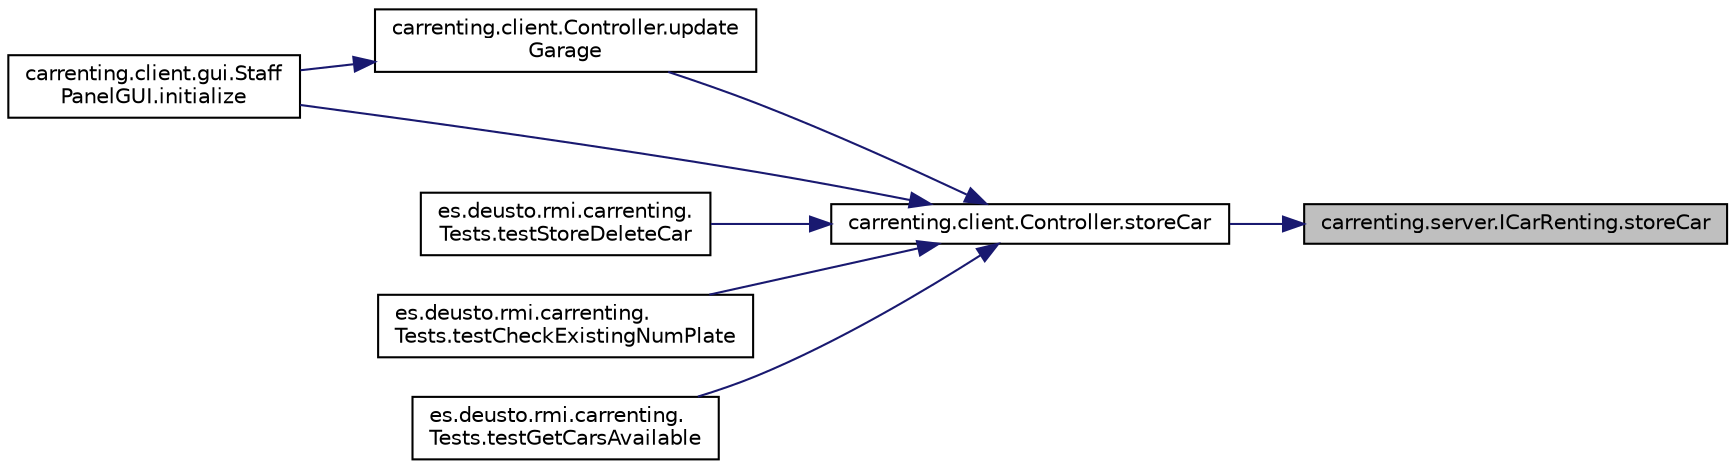 digraph "carrenting.server.ICarRenting.storeCar"
{
 // LATEX_PDF_SIZE
  edge [fontname="Helvetica",fontsize="10",labelfontname="Helvetica",labelfontsize="10"];
  node [fontname="Helvetica",fontsize="10",shape=record];
  rankdir="RL";
  Node81 [label="carrenting.server.ICarRenting.storeCar",height=0.2,width=0.4,color="black", fillcolor="grey75", style="filled", fontcolor="black",tooltip=" "];
  Node81 -> Node82 [dir="back",color="midnightblue",fontsize="10",style="solid",fontname="Helvetica"];
  Node82 [label="carrenting.client.Controller.storeCar",height=0.2,width=0.4,color="black", fillcolor="white", style="filled",URL="$classcarrenting_1_1client_1_1_controller.html#a267c24a1a13732839f548cddfe640f09",tooltip=" "];
  Node82 -> Node83 [dir="back",color="midnightblue",fontsize="10",style="solid",fontname="Helvetica"];
  Node83 [label="carrenting.client.Controller.update\lGarage",height=0.2,width=0.4,color="black", fillcolor="white", style="filled",URL="$classcarrenting_1_1client_1_1_controller.html#a40569127cc047d411d09df3c16a87f28",tooltip=" "];
  Node83 -> Node84 [dir="back",color="midnightblue",fontsize="10",style="solid",fontname="Helvetica"];
  Node84 [label="carrenting.client.gui.Staff\lPanelGUI.initialize",height=0.2,width=0.4,color="black", fillcolor="white", style="filled",URL="$classcarrenting_1_1client_1_1gui_1_1_staff_panel_g_u_i.html#aa2e22ff26b5539e2f2b4fdaf3e948802",tooltip=" "];
  Node82 -> Node84 [dir="back",color="midnightblue",fontsize="10",style="solid",fontname="Helvetica"];
  Node82 -> Node85 [dir="back",color="midnightblue",fontsize="10",style="solid",fontname="Helvetica"];
  Node85 [label="es.deusto.rmi.carrenting.\lTests.testStoreDeleteCar",height=0.2,width=0.4,color="black", fillcolor="white", style="filled",URL="$classes_1_1deusto_1_1rmi_1_1carrenting_1_1_tests.html#af8829dcf722f17efca1d53345b5a049a",tooltip=" "];
  Node82 -> Node86 [dir="back",color="midnightblue",fontsize="10",style="solid",fontname="Helvetica"];
  Node86 [label="es.deusto.rmi.carrenting.\lTests.testCheckExistingNumPlate",height=0.2,width=0.4,color="black", fillcolor="white", style="filled",URL="$classes_1_1deusto_1_1rmi_1_1carrenting_1_1_tests.html#ab275c8fe4601f38f88adbe497c42fed2",tooltip=" "];
  Node82 -> Node87 [dir="back",color="midnightblue",fontsize="10",style="solid",fontname="Helvetica"];
  Node87 [label="es.deusto.rmi.carrenting.\lTests.testGetCarsAvailable",height=0.2,width=0.4,color="black", fillcolor="white", style="filled",URL="$classes_1_1deusto_1_1rmi_1_1carrenting_1_1_tests.html#aa4631347bcb59d58fb296b10787feaa4",tooltip=" "];
}
